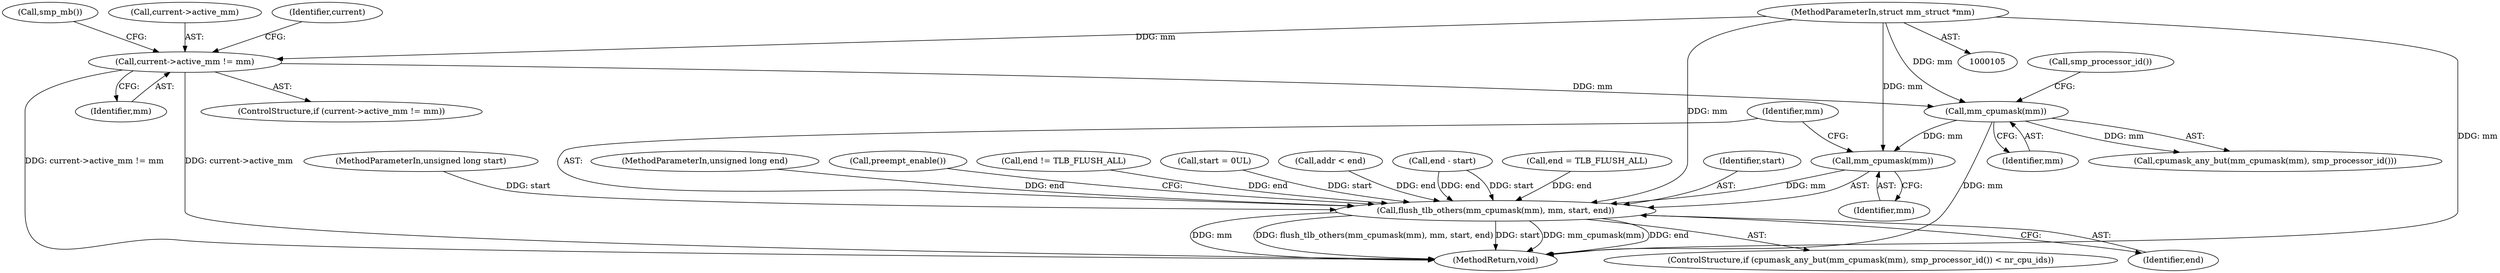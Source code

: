 digraph "0_linux_71b3c126e61177eb693423f2e18a1914205b165e_0@pointer" {
"1000203" [label="(Call,mm_cpumask(mm))"];
"1000198" [label="(Call,mm_cpumask(mm))"];
"1000118" [label="(Call,current->active_mm != mm)"];
"1000106" [label="(MethodParameterIn,struct mm_struct *mm)"];
"1000202" [label="(Call,flush_tlb_others(mm_cpumask(mm), mm, start, end))"];
"1000106" [label="(MethodParameterIn,struct mm_struct *mm)"];
"1000197" [label="(Call,cpumask_any_but(mm_cpumask(mm), smp_processor_id()))"];
"1000122" [label="(Identifier,mm)"];
"1000195" [label="(ControlStructure,if (cpumask_any_but(mm_cpumask(mm), smp_processor_id()) < nr_cpu_ids))"];
"1000169" [label="(Call,addr < end)"];
"1000200" [label="(Call,smp_processor_id())"];
"1000148" [label="(Call,end - start)"];
"1000118" [label="(Call,current->active_mm != mm)"];
"1000192" [label="(Call,end = TLB_FLUSH_ALL)"];
"1000206" [label="(Identifier,start)"];
"1000207" [label="(Identifier,end)"];
"1000107" [label="(MethodParameterIn,unsigned long start)"];
"1000205" [label="(Identifier,mm)"];
"1000108" [label="(MethodParameterIn,unsigned long end)"];
"1000198" [label="(Call,mm_cpumask(mm))"];
"1000208" [label="(Call,preempt_enable())"];
"1000209" [label="(MethodReturn,void)"];
"1000203" [label="(Call,mm_cpumask(mm))"];
"1000199" [label="(Identifier,mm)"];
"1000138" [label="(Call,end != TLB_FLUSH_ALL)"];
"1000129" [label="(Identifier,current)"];
"1000202" [label="(Call,flush_tlb_others(mm_cpumask(mm), mm, start, end))"];
"1000204" [label="(Identifier,mm)"];
"1000189" [label="(Call,start = 0UL)"];
"1000117" [label="(ControlStructure,if (current->active_mm != mm))"];
"1000124" [label="(Call,smp_mb())"];
"1000119" [label="(Call,current->active_mm)"];
"1000203" -> "1000202"  [label="AST: "];
"1000203" -> "1000204"  [label="CFG: "];
"1000204" -> "1000203"  [label="AST: "];
"1000205" -> "1000203"  [label="CFG: "];
"1000203" -> "1000202"  [label="DDG: mm"];
"1000198" -> "1000203"  [label="DDG: mm"];
"1000106" -> "1000203"  [label="DDG: mm"];
"1000198" -> "1000197"  [label="AST: "];
"1000198" -> "1000199"  [label="CFG: "];
"1000199" -> "1000198"  [label="AST: "];
"1000200" -> "1000198"  [label="CFG: "];
"1000198" -> "1000209"  [label="DDG: mm"];
"1000198" -> "1000197"  [label="DDG: mm"];
"1000118" -> "1000198"  [label="DDG: mm"];
"1000106" -> "1000198"  [label="DDG: mm"];
"1000118" -> "1000117"  [label="AST: "];
"1000118" -> "1000122"  [label="CFG: "];
"1000119" -> "1000118"  [label="AST: "];
"1000122" -> "1000118"  [label="AST: "];
"1000124" -> "1000118"  [label="CFG: "];
"1000129" -> "1000118"  [label="CFG: "];
"1000118" -> "1000209"  [label="DDG: current->active_mm != mm"];
"1000118" -> "1000209"  [label="DDG: current->active_mm"];
"1000106" -> "1000118"  [label="DDG: mm"];
"1000106" -> "1000105"  [label="AST: "];
"1000106" -> "1000209"  [label="DDG: mm"];
"1000106" -> "1000202"  [label="DDG: mm"];
"1000202" -> "1000195"  [label="AST: "];
"1000202" -> "1000207"  [label="CFG: "];
"1000205" -> "1000202"  [label="AST: "];
"1000206" -> "1000202"  [label="AST: "];
"1000207" -> "1000202"  [label="AST: "];
"1000208" -> "1000202"  [label="CFG: "];
"1000202" -> "1000209"  [label="DDG: start"];
"1000202" -> "1000209"  [label="DDG: mm_cpumask(mm)"];
"1000202" -> "1000209"  [label="DDG: end"];
"1000202" -> "1000209"  [label="DDG: mm"];
"1000202" -> "1000209"  [label="DDG: flush_tlb_others(mm_cpumask(mm), mm, start, end)"];
"1000189" -> "1000202"  [label="DDG: start"];
"1000148" -> "1000202"  [label="DDG: start"];
"1000148" -> "1000202"  [label="DDG: end"];
"1000107" -> "1000202"  [label="DDG: start"];
"1000138" -> "1000202"  [label="DDG: end"];
"1000192" -> "1000202"  [label="DDG: end"];
"1000169" -> "1000202"  [label="DDG: end"];
"1000108" -> "1000202"  [label="DDG: end"];
}
